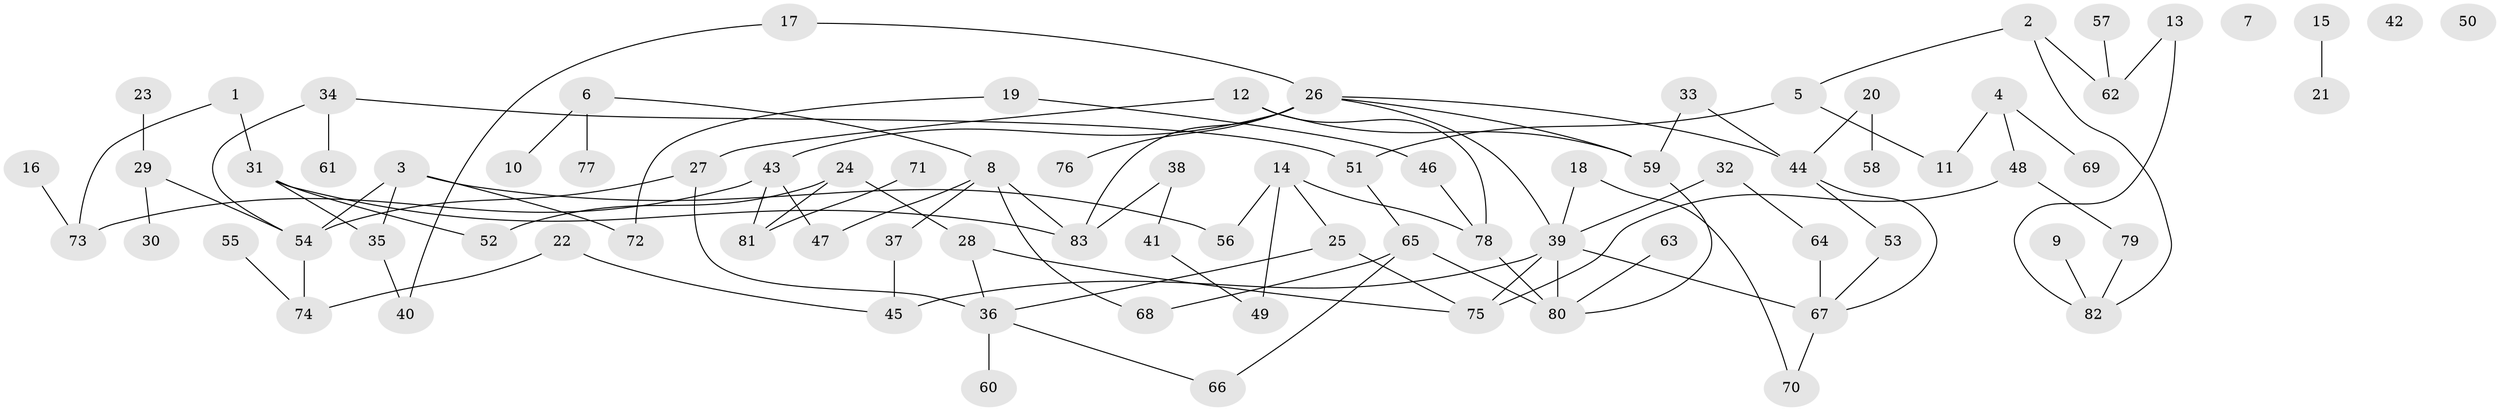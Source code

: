 // Generated by graph-tools (version 1.1) at 2025/25/03/09/25 03:25:15]
// undirected, 83 vertices, 105 edges
graph export_dot {
graph [start="1"]
  node [color=gray90,style=filled];
  1;
  2;
  3;
  4;
  5;
  6;
  7;
  8;
  9;
  10;
  11;
  12;
  13;
  14;
  15;
  16;
  17;
  18;
  19;
  20;
  21;
  22;
  23;
  24;
  25;
  26;
  27;
  28;
  29;
  30;
  31;
  32;
  33;
  34;
  35;
  36;
  37;
  38;
  39;
  40;
  41;
  42;
  43;
  44;
  45;
  46;
  47;
  48;
  49;
  50;
  51;
  52;
  53;
  54;
  55;
  56;
  57;
  58;
  59;
  60;
  61;
  62;
  63;
  64;
  65;
  66;
  67;
  68;
  69;
  70;
  71;
  72;
  73;
  74;
  75;
  76;
  77;
  78;
  79;
  80;
  81;
  82;
  83;
  1 -- 31;
  1 -- 73;
  2 -- 5;
  2 -- 62;
  2 -- 82;
  3 -- 35;
  3 -- 54;
  3 -- 56;
  3 -- 72;
  4 -- 11;
  4 -- 48;
  4 -- 69;
  5 -- 11;
  5 -- 51;
  6 -- 8;
  6 -- 10;
  6 -- 77;
  8 -- 37;
  8 -- 47;
  8 -- 68;
  8 -- 83;
  9 -- 82;
  12 -- 27;
  12 -- 59;
  12 -- 78;
  13 -- 62;
  13 -- 82;
  14 -- 25;
  14 -- 49;
  14 -- 56;
  14 -- 78;
  15 -- 21;
  16 -- 73;
  17 -- 26;
  17 -- 40;
  18 -- 39;
  18 -- 70;
  19 -- 46;
  19 -- 72;
  20 -- 44;
  20 -- 58;
  22 -- 45;
  22 -- 74;
  23 -- 29;
  24 -- 28;
  24 -- 52;
  24 -- 81;
  25 -- 36;
  25 -- 75;
  26 -- 39;
  26 -- 43;
  26 -- 44;
  26 -- 59;
  26 -- 76;
  26 -- 83;
  27 -- 36;
  27 -- 54;
  28 -- 36;
  28 -- 75;
  29 -- 30;
  29 -- 54;
  31 -- 35;
  31 -- 52;
  31 -- 83;
  32 -- 39;
  32 -- 64;
  33 -- 44;
  33 -- 59;
  34 -- 51;
  34 -- 54;
  34 -- 61;
  35 -- 40;
  36 -- 60;
  36 -- 66;
  37 -- 45;
  38 -- 41;
  38 -- 83;
  39 -- 45;
  39 -- 67;
  39 -- 75;
  39 -- 80;
  41 -- 49;
  43 -- 47;
  43 -- 73;
  43 -- 81;
  44 -- 53;
  44 -- 67;
  46 -- 78;
  48 -- 75;
  48 -- 79;
  51 -- 65;
  53 -- 67;
  54 -- 74;
  55 -- 74;
  57 -- 62;
  59 -- 80;
  63 -- 80;
  64 -- 67;
  65 -- 66;
  65 -- 68;
  65 -- 80;
  67 -- 70;
  71 -- 81;
  78 -- 80;
  79 -- 82;
}
